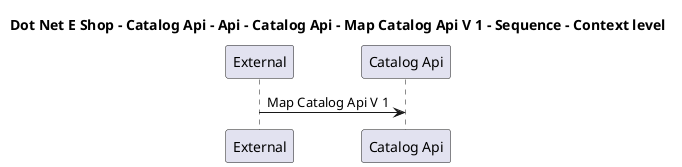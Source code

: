 @startuml

title Dot Net E Shop - Catalog Api - Api - Catalog Api - Map Catalog Api V 1 - Sequence - Context level

participant "External" as C4InterFlow.SoftwareSystems.ExternalSystem
participant "Catalog Api" as DotNetEShop.SoftwareSystems.CatalogApi

C4InterFlow.SoftwareSystems.ExternalSystem -> DotNetEShop.SoftwareSystems.CatalogApi : Map Catalog Api V 1


@enduml
